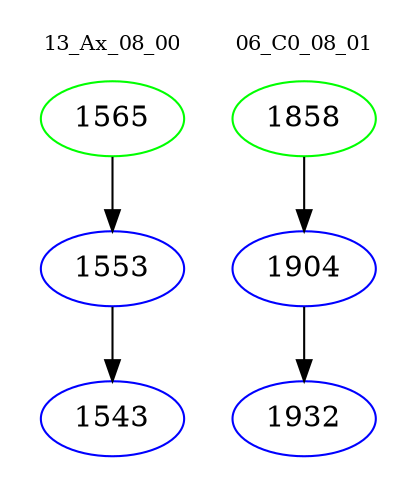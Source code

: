 digraph{
subgraph cluster_0 {
color = white
label = "13_Ax_08_00";
fontsize=10;
T0_1565 [label="1565", color="green"]
T0_1565 -> T0_1553 [color="black"]
T0_1553 [label="1553", color="blue"]
T0_1553 -> T0_1543 [color="black"]
T0_1543 [label="1543", color="blue"]
}
subgraph cluster_1 {
color = white
label = "06_C0_08_01";
fontsize=10;
T1_1858 [label="1858", color="green"]
T1_1858 -> T1_1904 [color="black"]
T1_1904 [label="1904", color="blue"]
T1_1904 -> T1_1932 [color="black"]
T1_1932 [label="1932", color="blue"]
}
}
